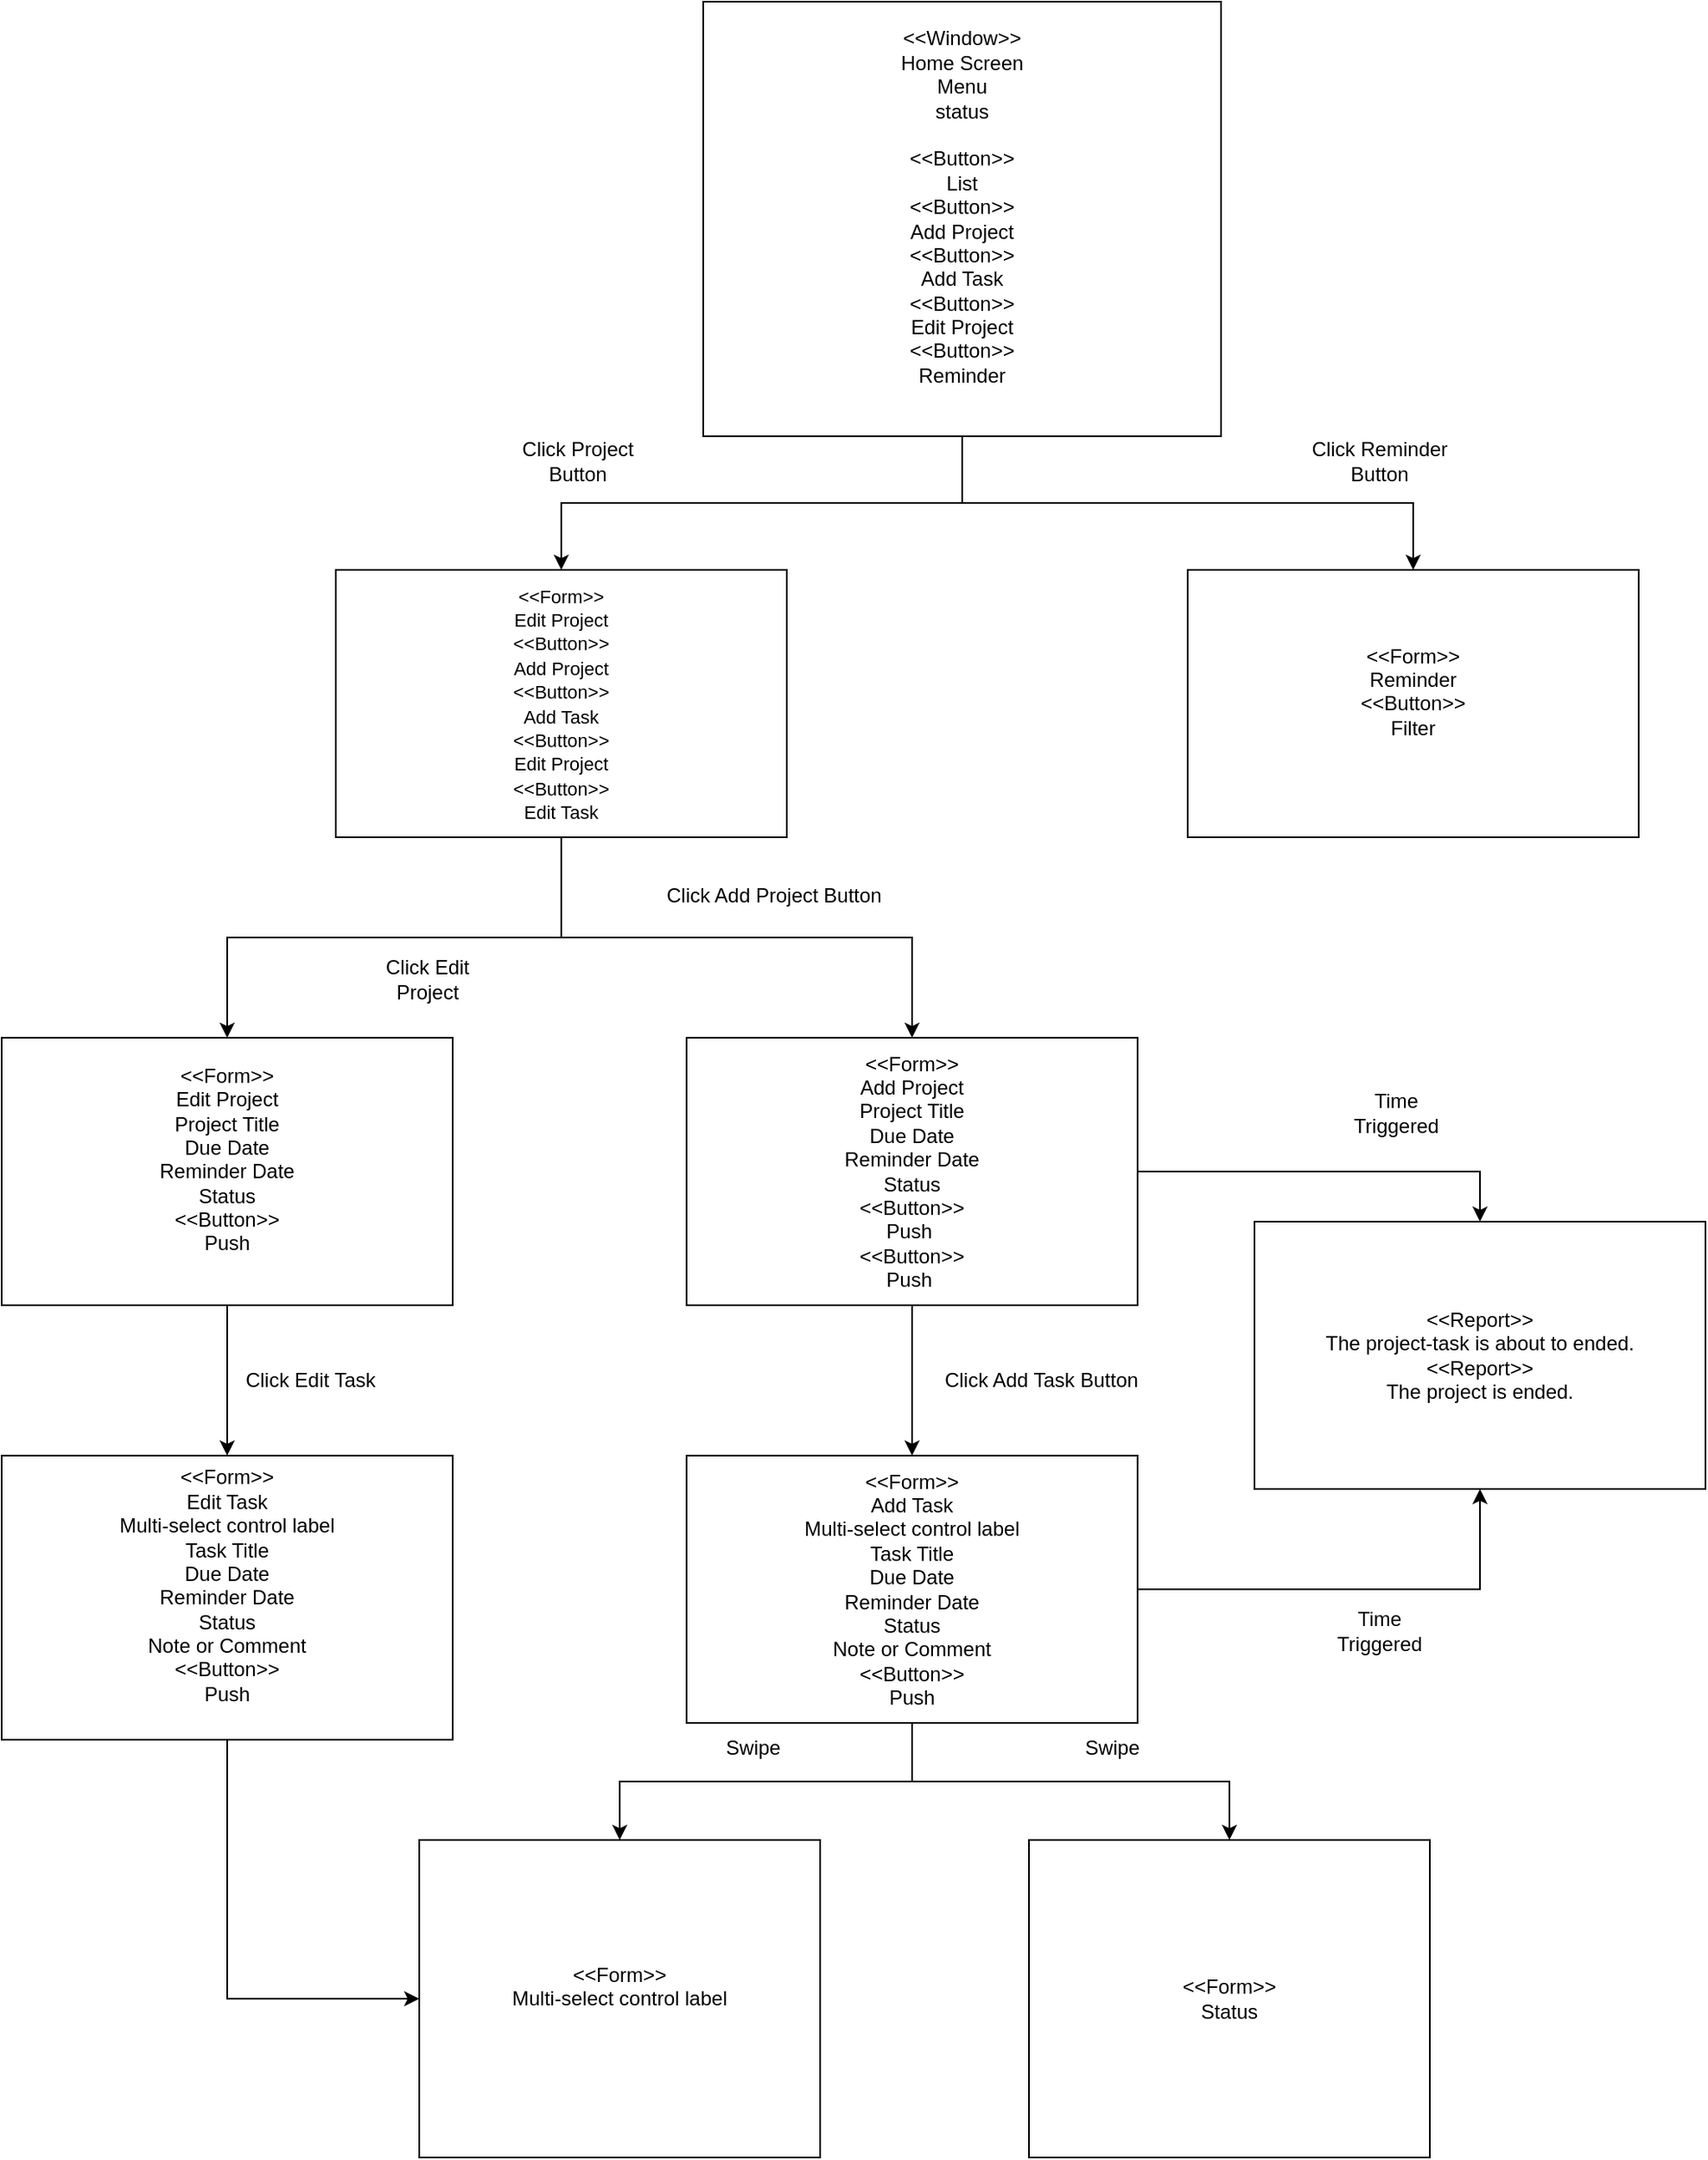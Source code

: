 <mxfile version="26.1.0">
  <diagram id="R2lEEEUBdFMjLlhIrx00" name="Page-1">
    <mxGraphModel grid="1" page="1" gridSize="10" guides="1" tooltips="1" connect="1" arrows="1" fold="1" pageScale="1" pageWidth="850" pageHeight="1100" math="0" shadow="0" extFonts="Permanent Marker^https://fonts.googleapis.com/css?family=Permanent+Marker">
      <root>
        <mxCell id="0" />
        <mxCell id="1" parent="0" />
        <mxCell id="anvgo6Y6VoObHTaAnTeM-12" style="edgeStyle=orthogonalEdgeStyle;rounded=0;orthogonalLoop=1;jettySize=auto;html=1;" edge="1" parent="1" source="anvgo6Y6VoObHTaAnTeM-14" target="anvgo6Y6VoObHTaAnTeM-17">
          <mxGeometry relative="1" as="geometry" />
        </mxCell>
        <mxCell id="anvgo6Y6VoObHTaAnTeM-13" style="edgeStyle=orthogonalEdgeStyle;rounded=0;orthogonalLoop=1;jettySize=auto;html=1;entryX=0.5;entryY=0;entryDx=0;entryDy=0;" edge="1" parent="1" source="anvgo6Y6VoObHTaAnTeM-14" target="anvgo6Y6VoObHTaAnTeM-15">
          <mxGeometry relative="1" as="geometry" />
        </mxCell>
        <mxCell id="anvgo6Y6VoObHTaAnTeM-14" value="&amp;lt;&amp;lt;Window&amp;gt;&amp;gt;&lt;br&gt;Home Screen&lt;br&gt;Menu&lt;br&gt;status&lt;br&gt;&lt;br&gt;&amp;lt;&amp;lt;Button&amp;gt;&amp;gt;&lt;br&gt;List&lt;br&gt;&amp;lt;&amp;lt;Button&amp;gt;&amp;gt;&lt;br&gt;Add Project&lt;br&gt;&amp;lt;&amp;lt;Button&amp;gt;&amp;gt;&lt;br&gt;Add Task&lt;br&gt;&amp;lt;&amp;lt;Button&amp;gt;&amp;gt;&lt;br&gt;Edit Project&lt;br&gt;&amp;lt;&amp;lt;Button&amp;gt;&amp;gt;&lt;br&gt;Reminder&lt;br&gt;&lt;div&gt;&lt;br&gt;&lt;/div&gt;" style="rounded=0;whiteSpace=wrap;html=1;align=center;" vertex="1" parent="1">
          <mxGeometry x="250" y="-50" width="310" height="260" as="geometry" />
        </mxCell>
        <mxCell id="anvgo6Y6VoObHTaAnTeM-15" value="&amp;lt;&amp;lt;Form&amp;gt;&amp;gt;&lt;br&gt;Reminder&lt;br&gt;&amp;lt;&amp;lt;Button&amp;gt;&amp;gt;&lt;br&gt;Filter&lt;div&gt;&lt;br/&gt;&lt;/div&gt;" style="rounded=0;whiteSpace=wrap;html=1;" vertex="1" parent="1">
          <mxGeometry x="540" y="290" width="270" height="160" as="geometry" />
        </mxCell>
        <mxCell id="anvgo6Y6VoObHTaAnTeM-16" value="" style="edgeStyle=orthogonalEdgeStyle;rounded=0;orthogonalLoop=1;jettySize=auto;html=1;" edge="1" parent="1" source="anvgo6Y6VoObHTaAnTeM-17" target="anvgo6Y6VoObHTaAnTeM-19">
          <mxGeometry relative="1" as="geometry" />
        </mxCell>
        <mxCell id="anvgo6Y6VoObHTaAnTeM-49" style="edgeStyle=orthogonalEdgeStyle;rounded=0;orthogonalLoop=1;jettySize=auto;html=1;entryX=0.5;entryY=0;entryDx=0;entryDy=0;" edge="1" parent="1" source="anvgo6Y6VoObHTaAnTeM-17" target="anvgo6Y6VoObHTaAnTeM-40">
          <mxGeometry relative="1" as="geometry" />
        </mxCell>
        <mxCell id="anvgo6Y6VoObHTaAnTeM-17" value="&lt;font style=&quot;font-size: 11px;&quot;&gt;&amp;lt;&amp;lt;Form&amp;gt;&amp;gt;&lt;br&gt;Edit Project&lt;br&gt;&amp;lt;&amp;lt;Button&amp;gt;&amp;gt;&lt;br&gt;Add Project&lt;br&gt;&amp;lt;&amp;lt;Button&amp;gt;&amp;gt;&lt;br&gt;Add Task&lt;br&gt;&amp;lt;&amp;lt;Button&amp;gt;&amp;gt;&lt;br&gt;Edit Project&lt;/font&gt;&lt;div&gt;&lt;font style=&quot;font-size: 11px;&quot;&gt;&amp;lt;&amp;lt;Button&amp;gt;&amp;gt;&lt;br&gt;Edit Task&lt;/font&gt;&lt;/div&gt;" style="rounded=0;whiteSpace=wrap;html=1;" vertex="1" parent="1">
          <mxGeometry x="30" y="290" width="270" height="160" as="geometry" />
        </mxCell>
        <mxCell id="anvgo6Y6VoObHTaAnTeM-18" value="" style="edgeStyle=orthogonalEdgeStyle;rounded=0;orthogonalLoop=1;jettySize=auto;html=1;" edge="1" parent="1" source="anvgo6Y6VoObHTaAnTeM-19" target="anvgo6Y6VoObHTaAnTeM-20">
          <mxGeometry relative="1" as="geometry" />
        </mxCell>
        <mxCell id="anvgo6Y6VoObHTaAnTeM-31" style="edgeStyle=orthogonalEdgeStyle;rounded=0;orthogonalLoop=1;jettySize=auto;html=1;entryX=0.5;entryY=0;entryDx=0;entryDy=0;" edge="1" parent="1" source="anvgo6Y6VoObHTaAnTeM-19" target="anvgo6Y6VoObHTaAnTeM-21">
          <mxGeometry relative="1" as="geometry" />
        </mxCell>
        <mxCell id="anvgo6Y6VoObHTaAnTeM-19" value="&amp;lt;&amp;lt;Form&amp;gt;&amp;gt;&lt;br&gt;Add Project&lt;br&gt;Project Title&lt;div&gt;Due Date&lt;br&gt;Reminder Date&lt;br&gt;Status&lt;br&gt;&lt;div&gt;&amp;lt;&amp;lt;Button&amp;gt;&amp;gt;&lt;br&gt;Push&amp;nbsp;&lt;br&gt;&lt;div&gt;&amp;lt;&amp;lt;Button&amp;gt;&amp;gt;&lt;br&gt;Push&amp;nbsp;&lt;/div&gt;&lt;/div&gt;&lt;/div&gt;" style="rounded=0;whiteSpace=wrap;html=1;" vertex="1" parent="1">
          <mxGeometry x="240" y="570" width="270" height="160" as="geometry" />
        </mxCell>
        <mxCell id="anvgo6Y6VoObHTaAnTeM-32" style="edgeStyle=orthogonalEdgeStyle;rounded=0;orthogonalLoop=1;jettySize=auto;html=1;entryX=0.5;entryY=1;entryDx=0;entryDy=0;" edge="1" parent="1" source="anvgo6Y6VoObHTaAnTeM-20" target="anvgo6Y6VoObHTaAnTeM-21">
          <mxGeometry relative="1" as="geometry" />
        </mxCell>
        <mxCell id="anvgo6Y6VoObHTaAnTeM-51" style="edgeStyle=orthogonalEdgeStyle;rounded=0;orthogonalLoop=1;jettySize=auto;html=1;" edge="1" parent="1" source="anvgo6Y6VoObHTaAnTeM-20" target="anvgo6Y6VoObHTaAnTeM-50">
          <mxGeometry relative="1" as="geometry" />
        </mxCell>
        <mxCell id="anvgo6Y6VoObHTaAnTeM-54" style="edgeStyle=orthogonalEdgeStyle;rounded=0;orthogonalLoop=1;jettySize=auto;html=1;entryX=0.5;entryY=0;entryDx=0;entryDy=0;" edge="1" parent="1" source="anvgo6Y6VoObHTaAnTeM-20" target="anvgo6Y6VoObHTaAnTeM-53">
          <mxGeometry relative="1" as="geometry" />
        </mxCell>
        <mxCell id="anvgo6Y6VoObHTaAnTeM-20" value="&amp;lt;&amp;lt;Form&amp;gt;&amp;gt;&lt;br&gt;Add Task&lt;br&gt;Multi-select control label&lt;br&gt;Task Title&lt;br&gt;Due Date&lt;br&gt;Reminder Date&lt;br&gt;Status&lt;br&gt;Note or Comment&lt;br&gt;&amp;lt;&amp;lt;Button&amp;gt;&amp;gt;&lt;br&gt;Push" style="rounded=0;whiteSpace=wrap;html=1;" vertex="1" parent="1">
          <mxGeometry x="240" y="820" width="270" height="160" as="geometry" />
        </mxCell>
        <mxCell id="anvgo6Y6VoObHTaAnTeM-21" value="&amp;lt;&amp;lt;Report&amp;gt;&amp;gt;&lt;br&gt;The project-task is about to ended.&lt;br&gt;&amp;lt;&amp;lt;Report&amp;gt;&amp;gt;&lt;br&gt;The project is ended." style="rounded=0;whiteSpace=wrap;html=1;" vertex="1" parent="1">
          <mxGeometry x="580" y="680" width="270" height="160" as="geometry" />
        </mxCell>
        <mxCell id="anvgo6Y6VoObHTaAnTeM-33" value="Click Reminder Button" style="text;html=1;align=center;verticalAlign=middle;whiteSpace=wrap;rounded=0;" vertex="1" parent="1">
          <mxGeometry x="610" y="210" width="90" height="30" as="geometry" />
        </mxCell>
        <mxCell id="anvgo6Y6VoObHTaAnTeM-34" value="Click Project Button" style="text;html=1;align=center;verticalAlign=middle;whiteSpace=wrap;rounded=0;" vertex="1" parent="1">
          <mxGeometry x="130" y="210" width="90" height="30" as="geometry" />
        </mxCell>
        <mxCell id="anvgo6Y6VoObHTaAnTeM-35" value="Click Add Project Button" style="text;html=1;align=center;verticalAlign=middle;whiteSpace=wrap;rounded=0;" vertex="1" parent="1">
          <mxGeometry x="220" y="470" width="145" height="30" as="geometry" />
        </mxCell>
        <mxCell id="anvgo6Y6VoObHTaAnTeM-39" value="Click Add Task Button" style="text;html=1;align=center;verticalAlign=middle;whiteSpace=wrap;rounded=0;" vertex="1" parent="1">
          <mxGeometry x="380" y="760" width="145" height="30" as="geometry" />
        </mxCell>
        <mxCell id="anvgo6Y6VoObHTaAnTeM-44" value="" style="edgeStyle=orthogonalEdgeStyle;rounded=0;orthogonalLoop=1;jettySize=auto;html=1;" edge="1" parent="1" source="anvgo6Y6VoObHTaAnTeM-40" target="anvgo6Y6VoObHTaAnTeM-43">
          <mxGeometry relative="1" as="geometry" />
        </mxCell>
        <mxCell id="anvgo6Y6VoObHTaAnTeM-40" value="&amp;lt;&amp;lt;Form&amp;gt;&amp;gt;&lt;br&gt;Edit Project&lt;div&gt;Project Title&lt;/div&gt;&lt;div&gt;Due Date&lt;br&gt;Reminder Date&lt;br&gt;Status&lt;br&gt;&amp;lt;&amp;lt;Button&amp;gt;&amp;gt;&lt;br&gt;Push&lt;/div&gt;&lt;div&gt;&lt;br&gt;&lt;/div&gt;" style="rounded=0;whiteSpace=wrap;html=1;" vertex="1" parent="1">
          <mxGeometry x="-170" y="570" width="270" height="160" as="geometry" />
        </mxCell>
        <mxCell id="anvgo6Y6VoObHTaAnTeM-42" value="Click Edit Project" style="text;html=1;align=center;verticalAlign=middle;whiteSpace=wrap;rounded=0;" vertex="1" parent="1">
          <mxGeometry x="40" y="520" width="90" height="30" as="geometry" />
        </mxCell>
        <mxCell id="anvgo6Y6VoObHTaAnTeM-56" style="edgeStyle=orthogonalEdgeStyle;rounded=0;orthogonalLoop=1;jettySize=auto;html=1;entryX=0;entryY=0.5;entryDx=0;entryDy=0;" edge="1" parent="1" source="anvgo6Y6VoObHTaAnTeM-43" target="anvgo6Y6VoObHTaAnTeM-50">
          <mxGeometry relative="1" as="geometry" />
        </mxCell>
        <mxCell id="anvgo6Y6VoObHTaAnTeM-43" value="&amp;lt;&amp;lt;Form&amp;gt;&amp;gt;&lt;br&gt;&lt;div&gt;Edit Task&lt;/div&gt;&lt;div&gt;Multi-select control label&lt;/div&gt;&lt;div&gt;Task Title&lt;/div&gt;&lt;div&gt;Due Date&lt;br&gt;Reminder Date&lt;br&gt;Status&lt;/div&gt;&lt;div&gt;Note or Comment&lt;br&gt;&amp;lt;&amp;lt;Button&amp;gt;&amp;gt;&lt;br&gt;Push&lt;/div&gt;&lt;div&gt;&lt;br&gt;&lt;/div&gt;" style="rounded=0;whiteSpace=wrap;html=1;" vertex="1" parent="1">
          <mxGeometry x="-170" y="820" width="270" height="170" as="geometry" />
        </mxCell>
        <mxCell id="anvgo6Y6VoObHTaAnTeM-45" value="Click Edit Task" style="text;html=1;align=center;verticalAlign=middle;whiteSpace=wrap;rounded=0;" vertex="1" parent="1">
          <mxGeometry x="-30" y="760" width="90" height="30" as="geometry" />
        </mxCell>
        <mxCell id="anvgo6Y6VoObHTaAnTeM-46" value="Time Triggered&lt;span style=&quot;color: rgba(0, 0, 0, 0); font-family: monospace; font-size: 0px; text-align: start; text-wrap-mode: nowrap;&quot;&gt;%3CmxGraphModel%3E%3Croot%3E%3CmxCell%20id%3D%220%22%2F%3E%3CmxCell%20id%3D%221%22%20parent%3D%220%22%2F%3E%3CmxCell%20id%3D%222%22%20value%3D%22%26amp%3Blt%3B%26amp%3Blt%3BForm%26amp%3Bgt%3B%26amp%3Bgt%3B%26lt%3Bbr%26gt%3BEdit%20Project%26lt%3Bdiv%26gt%3BProject%20Title%26lt%3B%2Fdiv%26gt%3B%26lt%3Bdiv%26gt%3BDue%20Date%26lt%3Bbr%26gt%3BReminder%20Date%26lt%3Bbr%26gt%3BStatus%26lt%3Bbr%26gt%3B%26amp%3Blt%3B%26amp%3Blt%3BButton%26amp%3Bgt%3B%26amp%3Bgt%3B%26lt%3Bbr%26gt%3BPush%26lt%3B%2Fdiv%26gt%3B%26lt%3Bdiv%26gt%3B%26lt%3Bbr%26gt%3B%26lt%3B%2Fdiv%26gt%3B%22%20style%3D%22rounded%3D0%3BwhiteSpace%3Dwrap%3Bhtml%3D1%3B%22%20vertex%3D%221%22%20parent%3D%221%22%3E%3CmxGeometry%20x%3D%22-170%22%20y%3D%22570%22%20width%3D%22270%22%20height%3D%22160%22%20as%3D%22geometry%22%2F%3E%3C%2FmxCell%3E%3C%2Froot%3E%3C%2FmxGraphModel%3E&lt;/span&gt;" style="text;html=1;align=center;verticalAlign=middle;whiteSpace=wrap;rounded=0;" vertex="1" parent="1">
          <mxGeometry x="625" y="910" width="60" height="30" as="geometry" />
        </mxCell>
        <mxCell id="anvgo6Y6VoObHTaAnTeM-47" value="Time Triggered&lt;span style=&quot;color: rgba(0, 0, 0, 0); font-family: monospace; font-size: 0px; text-align: start; text-wrap-mode: nowrap;&quot;&gt;%3CmxGraphModel%3E%3Croot%3E%3CmxCell%20id%3D%220%22%2F%3E%3CmxCell%20id%3D%221%22%20parent%3D%220%22%2F%3E%3CmxCell%20id%3D%222%22%20value%3D%22%26amp%3Blt%3B%26amp%3Blt%3BForm%26amp%3Bgt%3B%26amp%3Bgt%3B%26lt%3Bbr%26gt%3BEdit%20Project%26lt%3Bdiv%26gt%3BProject%20Title%26lt%3B%2Fdiv%26gt%3B%26lt%3Bdiv%26gt%3BDue%20Date%26lt%3Bbr%26gt%3BReminder%20Date%26lt%3Bbr%26gt%3BStatus%26lt%3Bbr%26gt%3B%26amp%3Blt%3B%26amp%3Blt%3BButton%26amp%3Bgt%3B%26amp%3Bgt%3B%26lt%3Bbr%26gt%3BPush%26lt%3B%2Fdiv%26gt%3B%26lt%3Bdiv%26gt%3B%26lt%3Bbr%26gt%3B%26lt%3B%2Fdiv%26gt%3B%22%20style%3D%22rounded%3D0%3BwhiteSpace%3Dwrap%3Bhtml%3D1%3B%22%20vertex%3D%221%22%20parent%3D%221%22%3E%3CmxGeometry%20x%3D%22-170%22%20y%3D%22570%22%20width%3D%22270%22%20height%3D%22160%22%20as%3D%22geometry%22%2F%3E%3C%2FmxCell%3E%3C%2Froot%3E%3C%2FmxGraphModel%3E&lt;/span&gt;" style="text;html=1;align=center;verticalAlign=middle;whiteSpace=wrap;rounded=0;" vertex="1" parent="1">
          <mxGeometry x="635" y="600" width="60" height="30" as="geometry" />
        </mxCell>
        <mxCell id="anvgo6Y6VoObHTaAnTeM-50" value="&amp;lt;&amp;lt;Form&amp;gt;&amp;gt;&lt;br&gt;Multi-select control label&lt;div&gt;&lt;br&gt;&lt;/div&gt;" style="rounded=0;whiteSpace=wrap;html=1;" vertex="1" parent="1">
          <mxGeometry x="80" y="1050" width="240" height="190" as="geometry" />
        </mxCell>
        <mxCell id="anvgo6Y6VoObHTaAnTeM-52" value="Swipe" style="text;html=1;align=center;verticalAlign=middle;whiteSpace=wrap;rounded=0;" vertex="1" parent="1">
          <mxGeometry x="250" y="980" width="60" height="30" as="geometry" />
        </mxCell>
        <mxCell id="anvgo6Y6VoObHTaAnTeM-53" value="&amp;lt;&amp;lt;Form&amp;gt;&amp;gt;&lt;br&gt;Status" style="rounded=0;whiteSpace=wrap;html=1;" vertex="1" parent="1">
          <mxGeometry x="445" y="1050" width="240" height="190" as="geometry" />
        </mxCell>
        <mxCell id="anvgo6Y6VoObHTaAnTeM-55" value="Swipe" style="text;html=1;align=center;verticalAlign=middle;whiteSpace=wrap;rounded=0;" vertex="1" parent="1">
          <mxGeometry x="465" y="980" width="60" height="30" as="geometry" />
        </mxCell>
      </root>
    </mxGraphModel>
  </diagram>
</mxfile>
